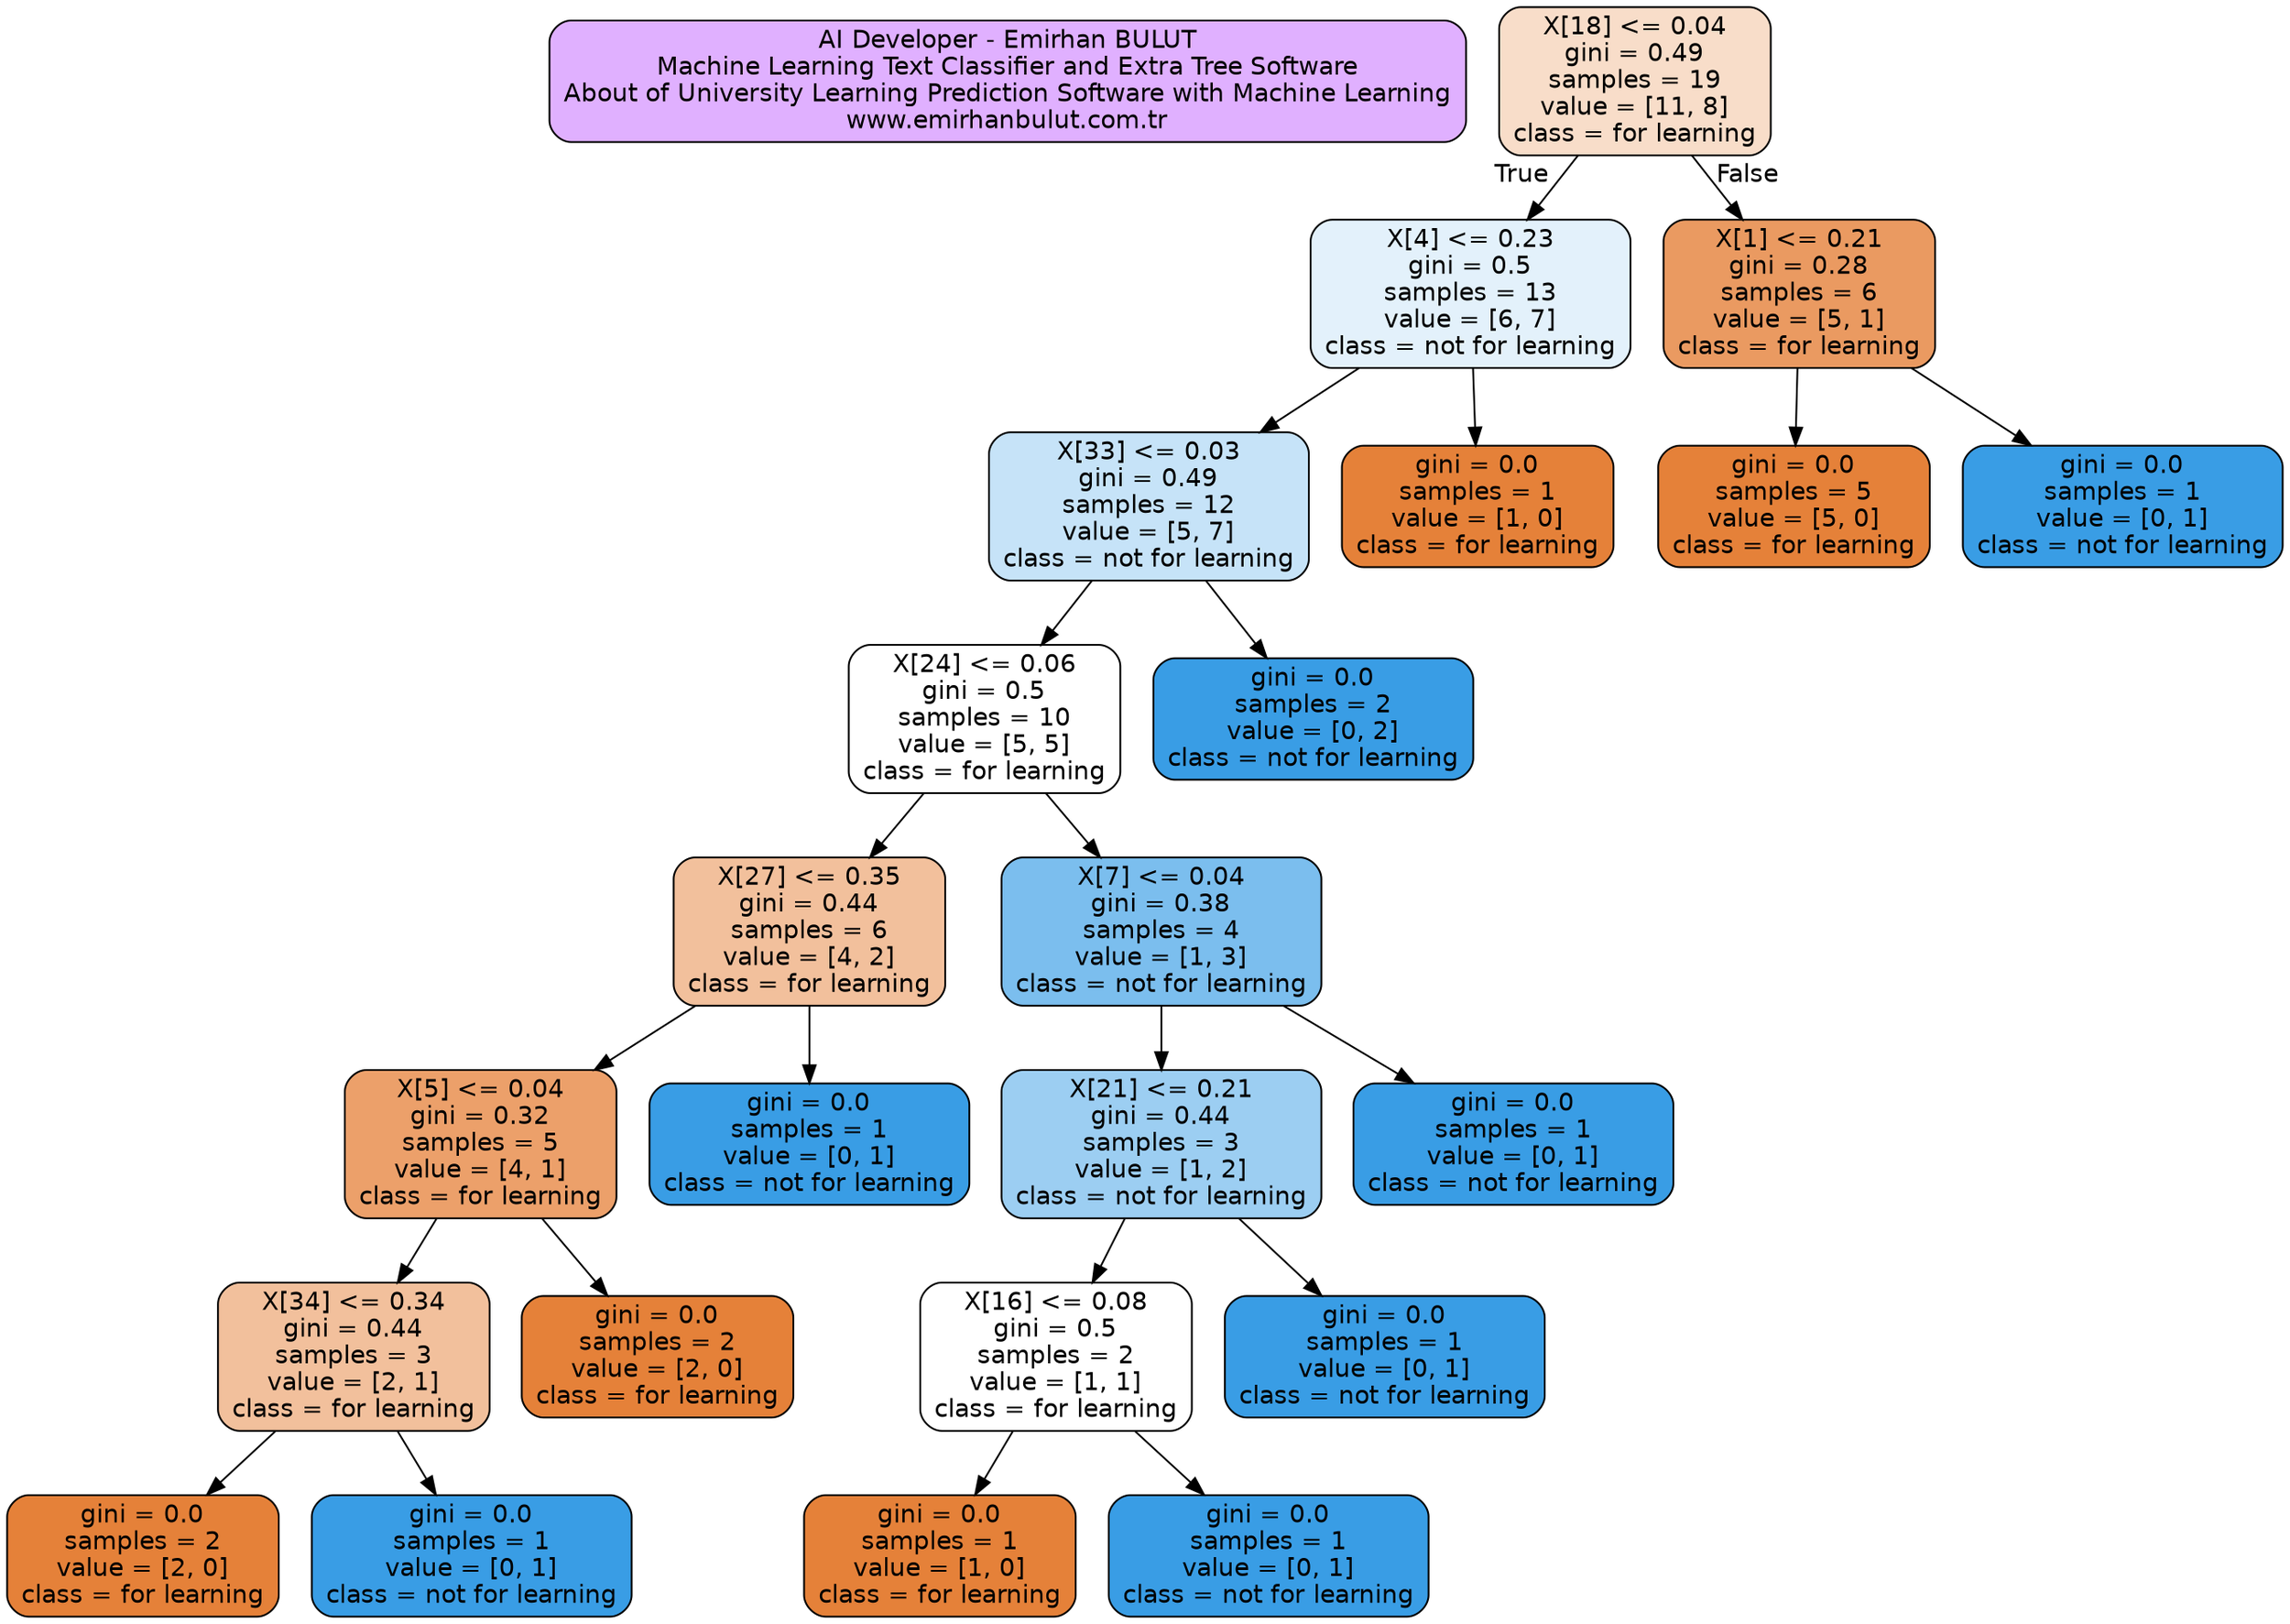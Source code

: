 digraph Tree {
node [shape=box, style="filled, rounded", color="black", fontname=helvetica] ;
edge [fontname=helvetica] ;
-1 [label="AI Developer - Emirhan BULUT\nMachine Learning Text Classifier and Extra Tree Software\nAbout of University Learning Prediction Software with Machine Learning\nwww.emirhanbulut.com.tr", fillcolor="#e0b0ff"] ;
0 [label="X[18] <= 0.04\ngini = 0.49\nsamples = 19\nvalue = [11, 8]\nclass = for learning", fillcolor="#f8ddc9"] ;
1 [label="X[4] <= 0.23\ngini = 0.5\nsamples = 13\nvalue = [6, 7]\nclass = not for learning", fillcolor="#e3f1fb"] ;
0 -> 1 [labeldistance=2.5, labelangle=45, headlabel="True"] ;
2 [label="X[33] <= 0.03\ngini = 0.49\nsamples = 12\nvalue = [5, 7]\nclass = not for learning", fillcolor="#c6e3f8"] ;
1 -> 2 ;
3 [label="X[24] <= 0.06\ngini = 0.5\nsamples = 10\nvalue = [5, 5]\nclass = for learning", fillcolor="#ffffff"] ;
2 -> 3 ;
4 [label="X[27] <= 0.35\ngini = 0.44\nsamples = 6\nvalue = [4, 2]\nclass = for learning", fillcolor="#f2c09c"] ;
3 -> 4 ;
5 [label="X[5] <= 0.04\ngini = 0.32\nsamples = 5\nvalue = [4, 1]\nclass = for learning", fillcolor="#eca06a"] ;
4 -> 5 ;
6 [label="X[34] <= 0.34\ngini = 0.44\nsamples = 3\nvalue = [2, 1]\nclass = for learning", fillcolor="#f2c09c"] ;
5 -> 6 ;
7 [label="gini = 0.0\nsamples = 2\nvalue = [2, 0]\nclass = for learning", fillcolor="#e58139"] ;
6 -> 7 ;
8 [label="gini = 0.0\nsamples = 1\nvalue = [0, 1]\nclass = not for learning", fillcolor="#399de5"] ;
6 -> 8 ;
9 [label="gini = 0.0\nsamples = 2\nvalue = [2, 0]\nclass = for learning", fillcolor="#e58139"] ;
5 -> 9 ;
10 [label="gini = 0.0\nsamples = 1\nvalue = [0, 1]\nclass = not for learning", fillcolor="#399de5"] ;
4 -> 10 ;
11 [label="X[7] <= 0.04\ngini = 0.38\nsamples = 4\nvalue = [1, 3]\nclass = not for learning", fillcolor="#7bbeee"] ;
3 -> 11 ;
12 [label="X[21] <= 0.21\ngini = 0.44\nsamples = 3\nvalue = [1, 2]\nclass = not for learning", fillcolor="#9ccef2"] ;
11 -> 12 ;
13 [label="X[16] <= 0.08\ngini = 0.5\nsamples = 2\nvalue = [1, 1]\nclass = for learning", fillcolor="#ffffff"] ;
12 -> 13 ;
14 [label="gini = 0.0\nsamples = 1\nvalue = [1, 0]\nclass = for learning", fillcolor="#e58139"] ;
13 -> 14 ;
15 [label="gini = 0.0\nsamples = 1\nvalue = [0, 1]\nclass = not for learning", fillcolor="#399de5"] ;
13 -> 15 ;
16 [label="gini = 0.0\nsamples = 1\nvalue = [0, 1]\nclass = not for learning", fillcolor="#399de5"] ;
12 -> 16 ;
17 [label="gini = 0.0\nsamples = 1\nvalue = [0, 1]\nclass = not for learning", fillcolor="#399de5"] ;
11 -> 17 ;
18 [label="gini = 0.0\nsamples = 2\nvalue = [0, 2]\nclass = not for learning", fillcolor="#399de5"] ;
2 -> 18 ;
19 [label="gini = 0.0\nsamples = 1\nvalue = [1, 0]\nclass = for learning", fillcolor="#e58139"] ;
1 -> 19 ;
20 [label="X[1] <= 0.21\ngini = 0.28\nsamples = 6\nvalue = [5, 1]\nclass = for learning", fillcolor="#ea9a61"] ;
0 -> 20 [labeldistance=2.5, labelangle=-45, headlabel="False"] ;
21 [label="gini = 0.0\nsamples = 5\nvalue = [5, 0]\nclass = for learning", fillcolor="#e58139"] ;
20 -> 21 ;
22 [label="gini = 0.0\nsamples = 1\nvalue = [0, 1]\nclass = not for learning", fillcolor="#399de5"] ;
20 -> 22 ;
}